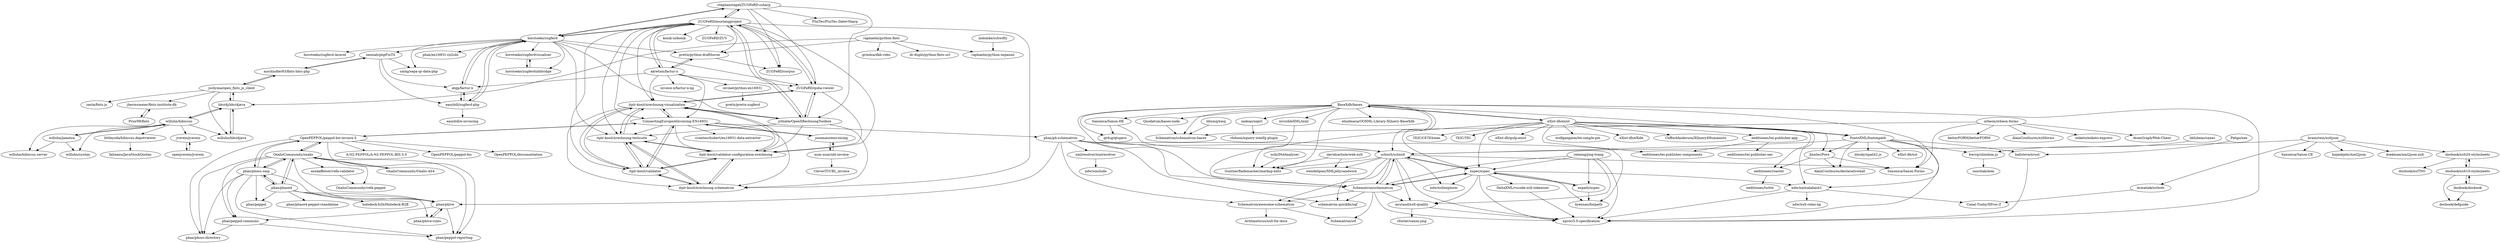 digraph G {
"stephanstapel/ZUGFeRD-csharp" -> "ZUGFeRD/mustangproject"
"stephanstapel/ZUGFeRD-csharp" -> "horstoeko/zugferd"
"stephanstapel/ZUGFeRD-csharp" -> "ZUGFeRD/quba-viewer"
"stephanstapel/ZUGFeRD-csharp" -> "jcthiele/OpenXRechnungToolbox"
"stephanstapel/ZUGFeRD-csharp" -> "FluiTec/FluiTec.DatevSharp"
"stephanstapel/ZUGFeRD-csharp" -> "ZUGFeRD/corpus"
"itplr-kosit/xrechnung-testsuite" -> "itplr-kosit/validator-configuration-xrechnung"
"itplr-kosit/xrechnung-testsuite" -> "itplr-kosit/xrechnung-schematron"
"itplr-kosit/xrechnung-testsuite" -> "itplr-kosit/xrechnung-visualization"
"itplr-kosit/xrechnung-testsuite" -> "itplr-kosit/validator"
"pretix/python-drafthorse" -> "ZUGFeRD/corpus"
"pretix/python-drafthorse" -> "akretion/factur-x"
"akretion/factur-x" -> "pretix/python-drafthorse"
"akretion/factur-x" -> "atgp/factur-x"
"akretion/factur-x" -> "ZUGFeRD/quba-viewer"
"akretion/factur-x" -> "ConnectingEurope/eInvoicing-EN16931"
"akretion/factur-x" -> "itplr-kosit/xrechnung-visualization"
"akretion/factur-x" -> "invinet/python-en16931"
"akretion/factur-x" -> "invoice-x/factur-x-ng"
"akretion/factur-x" -> "ZUGFeRD/mustangproject"
"itplr-kosit/xrechnung-visualization" -> "itplr-kosit/xrechnung-testsuite"
"itplr-kosit/xrechnung-visualization" -> "itplr-kosit/validator-configuration-xrechnung"
"itplr-kosit/xrechnung-visualization" -> "itplr-kosit/xrechnung-schematron"
"itplr-kosit/xrechnung-visualization" -> "itplr-kosit/validator"
"itplr-kosit/xrechnung-visualization" -> "ConnectingEurope/eInvoicing-EN16931"
"itplr-kosit/xrechnung-visualization" -> "jcthiele/OpenXRechnungToolbox"
"itplr-kosit/xrechnung-visualization" -> "ZUGFeRD/quba-viewer"
"OxalisCommunity/Oxalis-AS4" -> "OxalisCommunity/oxalis"
"itplr-kosit/validator" -> "itplr-kosit/validator-configuration-xrechnung"
"itplr-kosit/validator" -> "itplr-kosit/xrechnung-schematron"
"itplr-kosit/validator" -> "itplr-kosit/xrechnung-testsuite"
"itplr-kosit/validator" -> "itplr-kosit/xrechnung-visualization"
"itplr-kosit/validator" -> "ConnectingEurope/eInvoicing-EN16931"
"itplr-kosit/validator-configuration-xrechnung" -> "itplr-kosit/xrechnung-schematron"
"itplr-kosit/validator-configuration-xrechnung" -> "itplr-kosit/validator"
"itplr-kosit/validator-configuration-xrechnung" -> "itplr-kosit/xrechnung-testsuite"
"itplr-kosit/validator-configuration-xrechnung" -> "itplr-kosit/xrechnung-visualization"
"BaseXdb/basex" -> "eXist-db/exist"
"BaseXdb/basex" -> "schxslt/schxslt"
"BaseXdb/basex" -> "Quodatum/basex-node"
"BaseXdb/basex" -> "ndw/xmlcalabash1"
"BaseXdb/basex" -> "xspec/xspec"
"BaseXdb/basex" -> "Schematron/schematron-basex"
"BaseXdb/basex" -> "xproc/3.0-specification"
"BaseXdb/basex" -> "Saxonica/Saxon-HE"
"BaseXdb/basex" -> "zadean/xqerl"
"BaseXdb/basex" -> "invisibleXML/ixml"
"BaseXdb/basex" -> "qt4cg/qtspecs"
"BaseXdb/basex" -> "Schematron/schematron"
"BaseXdb/basex" -> "FontoXML/fontoxpath"
"BaseXdb/basex" -> "eliudmeza/OOXML-Library-XQuery-BaseXdb" ["e"=1]
"BaseXdb/basex" -> "GuntherRademacher/markup-blitz"
"num-num/ubl-invoice" -> "CleverIT/UBL_invoice"
"num-num/ubl-invoice" -> "josemmo/einvoicing"
"docbook/docbook" -> "docbook/xslt10-stylesheets"
"docbook/docbook" -> "docbook/defguide"
"eXist-db/exist" -> "BaseXdb/basex"
"eXist-db/exist" -> "eeditiones/tei-publisher-app"
"eXist-db/exist" -> "ndw/xmlcalabash1"
"eXist-db/exist" -> "TEIC/CETEIcean" ["e"=1]
"eXist-db/exist" -> "TEIC/TEI" ["e"=1]
"eXist-db/exist" -> "Jinntec/Fore"
"eXist-db/exist" -> "xspec/xspec"
"eXist-db/exist" -> "eeditiones/tei-publisher-components"
"eXist-db/exist" -> "eXist-db/gulp-exist"
"eXist-db/exist" -> "eeditiones/roaster"
"eXist-db/exist" -> "wolfgangmm/tei-simple-pm"
"eXist-db/exist" -> "Schematron/schematron"
"eXist-db/exist" -> "eXist-db/eXide"
"eXist-db/exist" -> "FontoXML/fontoxpath"
"eXist-db/exist" -> "CliffordAnderson/XQuery4Humanists"
"ZUGFeRD/mustangproject" -> "ZUGFeRD/quba-viewer"
"ZUGFeRD/mustangproject" -> "itplr-kosit/xrechnung-visualization"
"ZUGFeRD/mustangproject" -> "itplr-kosit/validator"
"ZUGFeRD/mustangproject" -> "pretix/python-drafthorse"
"ZUGFeRD/mustangproject" -> "jcthiele/OpenXRechnungToolbox"
"ZUGFeRD/mustangproject" -> "ConnectingEurope/eInvoicing-EN16931"
"ZUGFeRD/mustangproject" -> "konik-io/konik"
"ZUGFeRD/mustangproject" -> "itplr-kosit/validator-configuration-xrechnung"
"ZUGFeRD/mustangproject" -> "stephanstapel/ZUGFeRD-csharp"
"ZUGFeRD/mustangproject" -> "itplr-kosit/xrechnung-testsuite"
"ZUGFeRD/mustangproject" -> "horstoeko/zugferd"
"ZUGFeRD/mustangproject" -> "ZUGFeRD/ZUV"
"ZUGFeRD/mustangproject" -> "ZUGFeRD/corpus"
"ZUGFeRD/mustangproject" -> "itplr-kosit/xrechnung-schematron"
"ZUGFeRD/mustangproject" -> "akretion/factur-x"
"schxslt/schxslt" -> "xspec/xspec"
"schxslt/schxslt" -> "xproc/3.0-specification"
"schxslt/schxslt" -> "Schematron/schematron"
"schxslt/schxslt" -> "mricaud/xslt-quality"
"schxslt/schxslt" -> "ndw/xsltexplorer"
"schxslt/schxslt" -> "Saxonica/Saxon-Forms"
"schxslt/schxslt" -> "schematron-quickfix/sqf"
"schxslt/schxslt" -> "GuntherRademacher/markup-blitz"
"schxslt/schxslt" -> "Schematron/awesome-schematron"
"schxslt/schxslt" -> "wendellpiez/XMLjellysandwich"
"atgp/factur-x" -> "easybill/zugferd-php"
"atgp/factur-x" -> "horstoeko/zugferd"
"xmlresolver/xmlresolver" -> "ndw/sinclude"
"invinet/python-en16931" -> "pretix/pretix-zugferd"
"Prior99/fints" -> "jhermsmeier/fints-institute-db"
"itplr-kosit/xrechnung-schematron" -> "itplr-kosit/validator-configuration-xrechnung"
"itplr-kosit/xrechnung-schematron" -> "itplr-kosit/xrechnung-testsuite"
"itplr-kosit/xrechnung-schematron" -> "itplr-kosit/validator"
"zadean/xqerl" -> "rhdunn/xquery-intellij-plugin"
"lddubeau/saxes" -> "bwrrp/slimdom.js"
"bwrrp/slimdom.js" -> "oozcitak/dom"
"mricaud/xslt-quality" -> "xproc/3.0-specification"
"mricaud/xslt-quality" -> "cfoster/saxon-jing"
"jcthiele/OpenXRechnungToolbox" -> "itplr-kosit/xrechnung-visualization"
"jcthiele/OpenXRechnungToolbox" -> "ZUGFeRD/quba-viewer"
"jcthiele/OpenXRechnungToolbox" -> "itplr-kosit/validator-configuration-xrechnung"
"jcthiele/OpenXRechnungToolbox" -> "itplr-kosit/xrechnung-testsuite"
"jcthiele/OpenXRechnungToolbox" -> "ZUGFeRD/mustangproject"
"jcthiele/OpenXRechnungToolbox" -> "itplr-kosit/xrechnung-schematron"
"orbeon/orbeon-forms" -> "betterFORM/betterFORM"
"orbeon/orbeon-forms" -> "Schematron/schematron-basex"
"orbeon/orbeon-forms" -> "AlainCouthures/xsltforms"
"orbeon/orbeon-forms" -> "Saxonica/Saxon-Forms"
"orbeon/orbeon-forms" -> "enketo/enketo-express" ["e"=1]
"orbeon/orbeon-forms" -> "AtomGraph/Web-Client" ["e"=1]
"josemmo/einvoicing" -> "num-num/ubl-invoice"
"josemmo/einvoicing" -> "ConnectingEurope/eInvoicing-EN16931"
"phax/ph-schematron" -> "phax/phive"
"phax/ph-schematron" -> "Schematron/schematron"
"phax/ph-schematron" -> "Schematron/awesome-schematron"
"phax/ph-schematron" -> "schxslt/schxslt"
"phax/ph-schematron" -> "schematron-quickfix/sqf"
"phax/ph-schematron" -> "hrennau/foxpath"
"phax/ph-schematron" -> "xmlresolver/xmlresolver"
"littleyoda/hibiscus.depotviewer" -> "faiteanu/JavaStockQuotes"
"willuhn/jameica" -> "willuhn/hibiscus"
"willuhn/jameica" -> "willuhn/hibiscus.server"
"willuhn/jameica" -> "willuhn/syntax"
"willuhn/hibiscus" -> "willuhn/jameica"
"willuhn/hibiscus" -> "willuhn/hibiscus.server"
"willuhn/hibiscus" -> "hbci4j/hbci4java"
"willuhn/hibiscus" -> "willuhn/syntax"
"willuhn/hibiscus" -> "willuhn/hbci4java"
"willuhn/hibiscus" -> "jverein/jverein"
"willuhn/hibiscus" -> "littleyoda/hibiscus.depotviewer"
"ndw/xmlcalabash1" -> "ndw/xslt-relax-ng"
"ndw/xmlcalabash1" -> "xproc/3.0-specification"
"ndw/xmlcalabash1" -> "Conal-Tuohy/XProc-Z"
"willuhn/hbci4java" -> "hbci4j/hbci4java"
"horstoeko/zugferd" -> "easybill/zugferd-php"
"horstoeko/zugferd" -> "atgp/factur-x"
"horstoeko/zugferd" -> "horstoeko/zugferdvisualizer"
"horstoeko/zugferd" -> "horstoeko/zugferd-laravel"
"horstoeko/zugferd" -> "horstoeko/zugferdublbridge"
"horstoeko/zugferd" -> "ZUGFeRD/quba-viewer"
"horstoeko/zugferd" -> "ZUGFeRD/mustangproject"
"horstoeko/zugferd" -> "nemiah/phpFinTS"
"horstoeko/zugferd" -> "jcthiele/OpenXRechnungToolbox"
"horstoeko/zugferd" -> "stephanstapel/ZUGFeRD-csharp"
"horstoeko/zugferd" -> "smhg/sepa-qr-data-php"
"horstoeko/zugferd" -> "pretix/python-drafthorse"
"horstoeko/zugferd" -> "itplr-kosit/xrechnung-testsuite"
"horstoeko/zugferd" -> "phax/en16931-cii2ubl"
"jschyma/open_fints_js_client" -> "zasta/fints.js"
"jschyma/open_fints_js_client" -> "willuhn/hbci4java"
"jschyma/open_fints_js_client" -> "jhermsmeier/fints-institute-db"
"jschyma/open_fints_js_client" -> "hbci4j/hbci4java"
"jschyma/open_fints_js_client" -> "mschindler83/fints-hbci-php"
"Quodatum/basex-node" -> "Schematron/schematron-basex"
"eeditiones/tei-publisher-app" -> "eeditiones/tei-publisher-components"
"eeditiones/tei-publisher-app" -> "eeditiones/tei-publisher-ner"
"phax/phive-rules" -> "phax/phive"
"phax/phive" -> "phax/phive-rules"
"phax/phive" -> "phax/peppol-reporting"
"phax/phive" -> "phax/peppol-commons"
"eeditiones/roaster" -> "eeditiones/tuttle"
"invisibleXML/ixml" -> "GuntherRademacher/markup-blitz"
"DeltaXML/vscode-xslt-tokenizer" -> "xproc/3.0-specification"
"libxmq/xmq" -> "Schematron/schematron-basex"
"phax/phoss-smp" -> "phax/phase4"
"phax/phoss-smp" -> "OxalisCommunity/oxalis"
"phax/phoss-smp" -> "phax/peppol-commons"
"phax/phoss-smp" -> "phax/phive"
"phax/phoss-smp" -> "OpenPEPPOL/peppol-bis-invoice-3"
"phax/phoss-smp" -> "phax/peppol-reporting"
"phax/phoss-smp" -> "phax/peppol"
"phax/phoss-smp" -> "phax/phoss-directory"
"bramstein/xsltjson" -> "bojanbjelic/xml2json"
"bramstein/xsltjson" -> "doekman/xml2json-xslt"
"bramstein/xsltjson" -> "schxslt/schxslt"
"bramstein/xsltjson" -> "Armatiek/xslweb"
"bramstein/xsltjson" -> "docbook/xslt20-stylesheets"
"bramstein/xsltjson" -> "Saxonica/Saxon-CE"
"ZUGFeRD/quba-viewer" -> "itplr-kosit/xrechnung-visualization"
"ZUGFeRD/quba-viewer" -> "ZUGFeRD/mustangproject"
"ZUGFeRD/quba-viewer" -> "itplr-kosit/validator-configuration-xrechnung"
"ZUGFeRD/quba-viewer" -> "jcthiele/OpenXRechnungToolbox"
"ballsteve/xrust" -> "xproc/3.0-specification"
"relaxng/jing-trang" -> "mricaud/xslt-quality"
"relaxng/jing-trang" -> "expath/xspec"
"relaxng/jing-trang" -> "xspec/xspec"
"relaxng/jing-trang" -> "xproc/3.0-specification"
"relaxng/jing-trang" -> "Schematron/schematron"
"OxalisCommunity/oxalis" -> "OxalisCommunity/Oxalis-AS4"
"OxalisCommunity/oxalis" -> "phax/phive"
"OxalisCommunity/oxalis" -> "phax/phoss-smp"
"OxalisCommunity/oxalis" -> "OxalisCommunity/vefa-peppol"
"OxalisCommunity/oxalis" -> "phax/peppol-reporting"
"OxalisCommunity/oxalis" -> "OpenPEPPOL/peppol-bis-invoice-3"
"OxalisCommunity/oxalis" -> "anskaffelser/vefa-validator"
"OxalisCommunity/oxalis" -> "phax/peppol-commons"
"OxalisCommunity/oxalis" -> "phax/phoss-directory"
"OxalisCommunity/oxalis" -> "phax/phase4"
"davidcarlisle/web-xslt" -> "GuntherRademacher/markup-blitz"
"davidcarlisle/web-xslt" -> "wendellpiez/XMLjellysandwich"
"expath/xspec" -> "xspec/xspec"
"expath/xspec" -> "hrennau/foxpath"
"Armatiek/xslweb" -> "Conal-Tuohy/XProc-Z"
"phax/peppol-commons" -> "phax/phoss-directory"
"phax/peppol-commons" -> "phax/peppol-reporting"
"Jinntec/Fore" -> "eeditiones/roaster"
"Jinntec/Fore" -> "Saxonica/Saxon-Forms"
"Jinntec/Fore" -> "AlainCouthures/declarative4all"
"xspec/xspec" -> "expath/xspec"
"xspec/xspec" -> "mricaud/xslt-quality"
"xspec/xspec" -> "schxslt/schxslt"
"xspec/xspec" -> "hrennau/foxpath"
"xspec/xspec" -> "xproc/3.0-specification"
"xspec/xspec" -> "ndw/xsltexplorer"
"xspec/xspec" -> "Schematron/schematron"
"xspec/xspec" -> "ndw/xmlcalabash1"
"xspec/xspec" -> "DeltaXML/vscode-xslt-tokenizer"
"openjverein/jverein" -> "jverein/jverein"
"Schematron/schematron" -> "schematron-quickfix/sqf"
"Schematron/schematron" -> "Schematron/awesome-schematron"
"Schematron/schematron" -> "xproc/3.0-specification"
"Schematron/schematron" -> "schxslt/schxslt"
"Schematron/schematron" -> "mricaud/xslt-quality"
"Schematron/schematron" -> "Schematron/stf"
"Schematron/schematron" -> "xspec/xspec"
"docbook/xslt10-stylesheets" -> "docbook/docbook"
"docbook/xslt10-stylesheets" -> "docbook/xslt20-stylesheets"
"docbook/xslt10-stylesheets" -> "docbook/defguide"
"anskaffelser/vefa-validator" -> "OxalisCommunity/vefa-peppol"
"mdomke/schwifty" -> "raphaelm/python-sepaxml"
"easybill/zugferd-php" -> "atgp/factur-x"
"easybill/zugferd-php" -> "horstoeko/zugferd"
"easybill/zugferd-php" -> "easybill/e-invoicing"
"Saxonica/Saxon-HE" -> "qt4cg/qtspecs"
"Saxonica/Saxon-HE" -> "schxslt/schxslt"
"Schematron/awesome-schematron" -> "Schematron/stf"
"Schematron/awesome-schematron" -> "Arithmeticus/xslt-for-docx"
"ConnectingEurope/eInvoicing-EN16931" -> "itplr-kosit/xrechnung-visualization"
"ConnectingEurope/eInvoicing-EN16931" -> "itplr-kosit/xrechnung-schematron"
"ConnectingEurope/eInvoicing-EN16931" -> "OpenPEPPOL/peppol-bis-invoice-3"
"ConnectingEurope/eInvoicing-EN16931" -> "itplr-kosit/validator"
"ConnectingEurope/eInvoicing-EN16931" -> "josemmo/einvoicing"
"ConnectingEurope/eInvoicing-EN16931" -> "itplr-kosit/validator-configuration-xrechnung"
"ConnectingEurope/eInvoicing-EN16931" -> "itplr-kosit/xrechnung-testsuite"
"ConnectingEurope/eInvoicing-EN16931" -> "svanteschubert/en16931-data-extractor"
"ConnectingEurope/eInvoicing-EN16931" -> "phax/ph-schematron"
"ncbi/DtdAnalyzer" -> "GuntherRademacher/markup-blitz"
"mschindler83/fints-hbci-php" -> "nemiah/phpFinTS"
"mschindler83/fints-hbci-php" -> "jschyma/open_fints_js_client"
"phax/phase4" -> "phax/phoss-smp"
"phax/phase4" -> "phax/phase4-peppol-standalone"
"phax/phase4" -> "holodeck-b2b/Holodeck-B2B"
"phax/phase4" -> "OxalisCommunity/oxalis"
"phax/phase4" -> "phax/peppol"
"phax/phase4" -> "phax/phive-rules"
"phax/phase4" -> "phax/phive"
"Paligo/xee" -> "ballsteve/xrust"
"horstoeko/zugferdvisualizer" -> "horstoeko/zugferdublbridge"
"docbook/xslt20-stylesheets" -> "docbook/xslt10-stylesheets"
"docbook/xslt20-stylesheets" -> "docbook/xslTNG"
"raphaelm/python-fints" -> "raphaelm/python-sepaxml"
"raphaelm/python-fints" -> "dr-duplo/python-fints-url"
"raphaelm/python-fints" -> "hbci4j/hbci4java"
"raphaelm/python-fints" -> "grindsa/dkb-robo"
"raphaelm/python-fints" -> "pretix/python-drafthorse"
"hbci4j/hbci4java" -> "willuhn/hbci4java"
"hbci4j/hbci4java" -> "willuhn/hibiscus"
"hbci4j/hbci4java" -> "jschyma/open_fints_js_client"
"jverein/jverein" -> "openjverein/jverein"
"horstoeko/zugferdublbridge" -> "horstoeko/zugferdvisualizer"
"FontoXML/fontoxpath" -> "Jinntec/Fore"
"FontoXML/fontoxpath" -> "xproc/3.0-specification"
"FontoXML/fontoxpath" -> "AlainCouthures/declarative4all"
"FontoXML/fontoxpath" -> "ilinsky/xpath2.js" ["e"=1]
"FontoXML/fontoxpath" -> "Saxonica/Saxon-Forms"
"FontoXML/fontoxpath" -> "ballsteve/xrust"
"FontoXML/fontoxpath" -> "schxslt/schxslt"
"FontoXML/fontoxpath" -> "bwrrp/slimdom.js"
"FontoXML/fontoxpath" -> "eXist-db/xst"
"nemiah/phpFinTS" -> "mschindler83/fints-hbci-php"
"nemiah/phpFinTS" -> "atgp/factur-x"
"nemiah/phpFinTS" -> "easybill/zugferd-php"
"nemiah/phpFinTS" -> "smhg/sepa-qr-data-php"
"OpenPEPPOL/peppol-bis-invoice-3" -> "OxalisCommunity/oxalis"
"OpenPEPPOL/peppol-bis-invoice-3" -> "phax/phoss-smp"
"OpenPEPPOL/peppol-bis-invoice-3" -> "A-NZ-PEPPOL/A-NZ-PEPPOL-BIS-3.0"
"OpenPEPPOL/peppol-bis-invoice-3" -> "OpenPEPPOL/peppol-bis"
"OpenPEPPOL/peppol-bis-invoice-3" -> "phax/phoss-directory"
"OpenPEPPOL/peppol-bis-invoice-3" -> "phax/peppol-reporting"
"OpenPEPPOL/peppol-bis-invoice-3" -> "ConnectingEurope/eInvoicing-EN16931"
"OpenPEPPOL/peppol-bis-invoice-3" -> "OpenPEPPOL/documentation"
"jhermsmeier/fints-institute-db" -> "Prior99/fints"
"stephanstapel/ZUGFeRD-csharp" ["l"="-51.757,-11.623"]
"ZUGFeRD/mustangproject" ["l"="-51.716,-11.626"]
"horstoeko/zugferd" ["l"="-51.752,-11.594"]
"ZUGFeRD/quba-viewer" ["l"="-51.733,-11.626"]
"jcthiele/OpenXRechnungToolbox" ["l"="-51.737,-11.643"]
"FluiTec/FluiTec.DatevSharp" ["l"="-51.784,-11.639"]
"ZUGFeRD/corpus" ["l"="-51.731,-11.601"]
"itplr-kosit/xrechnung-testsuite" ["l"="-51.721,-11.65"]
"itplr-kosit/validator-configuration-xrechnung" ["l"="-51.723,-11.664"]
"itplr-kosit/xrechnung-schematron" ["l"="-51.704,-11.657"]
"itplr-kosit/xrechnung-visualization" ["l"="-51.707,-11.645"]
"itplr-kosit/validator" ["l"="-51.706,-11.669"]
"pretix/python-drafthorse" ["l"="-51.724,-11.572"]
"akretion/factur-x" ["l"="-51.704,-11.602"]
"atgp/factur-x" ["l"="-51.742,-11.568"]
"ConnectingEurope/eInvoicing-EN16931" ["l"="-51.686,-11.683"]
"invinet/python-en16931" ["l"="-51.684,-11.572"]
"invoice-x/factur-x-ng" ["l"="-51.673,-11.587"]
"OxalisCommunity/Oxalis-AS4" ["l"="-51.601,-11.719"]
"OxalisCommunity/oxalis" ["l"="-51.613,-11.74"]
"BaseXdb/basex" ["l"="-51.664,-11.97"]
"eXist-db/exist" ["l"="-51.704,-11.987"]
"schxslt/schxslt" ["l"="-51.655,-11.926"]
"Quodatum/basex-node" ["l"="-51.645,-11.999"]
"ndw/xmlcalabash1" ["l"="-51.681,-11.952"]
"xspec/xspec" ["l"="-51.683,-11.927"]
"Schematron/schematron-basex" ["l"="-51.639,-12.019"]
"xproc/3.0-specification" ["l"="-51.697,-11.938"]
"Saxonica/Saxon-HE" ["l"="-51.642,-11.949"]
"zadean/xqerl" ["l"="-51.663,-12.023"]
"invisibleXML/ixml" ["l"="-51.625,-11.983"]
"qt4cg/qtspecs" ["l"="-51.639,-11.972"]
"Schematron/schematron" ["l"="-51.673,-11.913"]
"FontoXML/fontoxpath" ["l"="-51.706,-11.965"]
"eliudmeza/OOXML-Library-XQuery-BaseXdb" ["l"="32.153,-22.729"]
"GuntherRademacher/markup-blitz" ["l"="-51.625,-11.959"]
"num-num/ubl-invoice" ["l"="-51.621,-11.654"]
"CleverIT/UBL_invoice" ["l"="-51.595,-11.639"]
"josemmo/einvoicing" ["l"="-51.649,-11.668"]
"docbook/docbook" ["l"="-51.435,-11.965"]
"docbook/xslt10-stylesheets" ["l"="-51.459,-11.955"]
"docbook/defguide" ["l"="-51.435,-11.945"]
"eeditiones/tei-publisher-app" ["l"="-51.728,-12.035"]
"TEIC/CETEIcean" ["l"="-52.106,-11.503"]
"TEIC/TEI" ["l"="-52.125,-11.497"]
"Jinntec/Fore" ["l"="-51.69,-12.003"]
"eeditiones/tei-publisher-components" ["l"="-51.724,-12.015"]
"eXist-db/gulp-exist" ["l"="-51.733,-11.984"]
"eeditiones/roaster" ["l"="-51.696,-12.026"]
"wolfgangmm/tei-simple-pm" ["l"="-51.71,-12.019"]
"eXist-db/eXide" ["l"="-51.741,-11.998"]
"CliffordAnderson/XQuery4Humanists" ["l"="-51.744,-12.016"]
"konik-io/konik" ["l"="-51.674,-11.611"]
"ZUGFeRD/ZUV" ["l"="-51.681,-11.63"]
"mricaud/xslt-quality" ["l"="-51.691,-11.913"]
"ndw/xsltexplorer" ["l"="-51.65,-11.909"]
"Saxonica/Saxon-Forms" ["l"="-51.662,-11.991"]
"schematron-quickfix/sqf" ["l"="-51.65,-11.886"]
"Schematron/awesome-schematron" ["l"="-51.663,-11.877"]
"wendellpiez/XMLjellysandwich" ["l"="-51.616,-11.922"]
"easybill/zugferd-php" ["l"="-51.764,-11.565"]
"xmlresolver/xmlresolver" ["l"="-51.686,-11.822"]
"ndw/sinclude" ["l"="-51.704,-11.811"]
"pretix/pretix-zugferd" ["l"="-51.667,-11.555"]
"Prior99/fints" ["l"="-51.667,-11.433"]
"jhermsmeier/fints-institute-db" ["l"="-51.686,-11.439"]
"rhdunn/xquery-intellij-plugin" ["l"="-51.667,-12.053"]
"lddubeau/saxes" ["l"="-51.795,-11.927"]
"bwrrp/slimdom.js" ["l"="-51.761,-11.942"]
"oozcitak/dom" ["l"="-51.784,-11.947"]
"cfoster/saxon-jing" ["l"="-51.708,-11.886"]
"orbeon/orbeon-forms" ["l"="-51.615,-12.042"]
"betterFORM/betterFORM" ["l"="-51.606,-12.073"]
"AlainCouthures/xsltforms" ["l"="-51.588,-12.058"]
"enketo/enketo-express" ["l"="29.09,-29.159"]
"AtomGraph/Web-Client" ["l"="-1.75,-41.925"]
"phax/ph-schematron" ["l"="-51.663,-11.84"]
"phax/phive" ["l"="-51.628,-11.781"]
"hrennau/foxpath" ["l"="-51.681,-11.879"]
"littleyoda/hibiscus.depotviewer" ["l"="-51.704,-11.363"]
"faiteanu/JavaStockQuotes" ["l"="-51.684,-11.354"]
"willuhn/jameica" ["l"="-51.75,-11.355"]
"willuhn/hibiscus" ["l"="-51.734,-11.377"]
"willuhn/hibiscus.server" ["l"="-51.759,-11.372"]
"willuhn/syntax" ["l"="-51.731,-11.354"]
"hbci4j/hbci4java" ["l"="-51.741,-11.422"]
"willuhn/hbci4java" ["l"="-51.723,-11.409"]
"jverein/jverein" ["l"="-51.718,-11.336"]
"ndw/xslt-relax-ng" ["l"="-51.716,-11.948"]
"Conal-Tuohy/XProc-Z" ["l"="-51.628,-11.937"]
"horstoeko/zugferdvisualizer" ["l"="-51.786,-11.579"]
"horstoeko/zugferd-laravel" ["l"="-51.784,-11.608"]
"horstoeko/zugferdublbridge" ["l"="-51.776,-11.589"]
"nemiah/phpFinTS" ["l"="-51.742,-11.534"]
"smhg/sepa-qr-data-php" ["l"="-51.762,-11.548"]
"phax/en16931-cii2ubl" ["l"="-51.796,-11.595"]
"jschyma/open_fints_js_client" ["l"="-51.721,-11.447"]
"zasta/fints.js" ["l"="-51.703,-11.434"]
"mschindler83/fints-hbci-php" ["l"="-51.727,-11.49"]
"eeditiones/tei-publisher-ner" ["l"="-51.741,-12.059"]
"phax/phive-rules" ["l"="-51.609,-11.79"]
"phax/peppol-reporting" ["l"="-51.639,-11.75"]
"phax/peppol-commons" ["l"="-51.636,-11.763"]
"eeditiones/tuttle" ["l"="-51.698,-12.049"]
"DeltaXML/vscode-xslt-tokenizer" ["l"="-51.717,-11.927"]
"libxmq/xmq" ["l"="-51.642,-12.055"]
"phax/phoss-smp" ["l"="-51.622,-11.754"]
"phax/phase4" ["l"="-51.596,-11.768"]
"OpenPEPPOL/peppol-bis-invoice-3" ["l"="-51.646,-11.723"]
"phax/peppol" ["l"="-51.594,-11.751"]
"phax/phoss-directory" ["l"="-51.633,-11.738"]
"bramstein/xsltjson" ["l"="-51.554,-11.934"]
"bojanbjelic/xml2json" ["l"="-51.535,-11.954"]
"doekman/xml2json-xslt" ["l"="-51.538,-11.908"]
"Armatiek/xslweb" ["l"="-51.584,-11.929"]
"docbook/xslt20-stylesheets" ["l"="-51.492,-11.952"]
"Saxonica/Saxon-CE" ["l"="-51.518,-11.927"]
"ballsteve/xrust" ["l"="-51.751,-11.963"]
"relaxng/jing-trang" ["l"="-51.71,-11.906"]
"expath/xspec" ["l"="-51.689,-11.899"]
"OxalisCommunity/vefa-peppol" ["l"="-51.584,-11.736"]
"anskaffelser/vefa-validator" ["l"="-51.582,-11.72"]
"davidcarlisle/web-xslt" ["l"="-51.601,-11.945"]
"AlainCouthures/declarative4all" ["l"="-51.718,-11.998"]
"openjverein/jverein" ["l"="-51.713,-11.313"]
"Schematron/stf" ["l"="-51.663,-11.892"]
"mdomke/schwifty" ["l"="-51.847,-11.423"]
"raphaelm/python-sepaxml" ["l"="-51.815,-11.445"]
"easybill/e-invoicing" ["l"="-51.788,-11.552"]
"Arithmeticus/xslt-for-docx" ["l"="-51.68,-11.856"]
"svanteschubert/en16931-data-extractor" ["l"="-51.697,-11.705"]
"ncbi/DtdAnalyzer" ["l"="-51.596,-11.976"]
"phax/phase4-peppol-standalone" ["l"="-51.569,-11.762"]
"holodeck-b2b/Holodeck-B2B" ["l"="-51.561,-11.781"]
"Paligo/xee" ["l"="-51.802,-11.983"]
"docbook/xslTNG" ["l"="-51.483,-11.976"]
"raphaelm/python-fints" ["l"="-51.772,-11.479"]
"dr-duplo/python-fints-url" ["l"="-51.781,-11.455"]
"grindsa/dkb-robo" ["l"="-51.812,-11.484"]
"ilinsky/xpath2.js" ["l"="-0.895,-28.336"]
"eXist-db/xst" ["l"="-51.733,-11.959"]
"A-NZ-PEPPOL/A-NZ-PEPPOL-BIS-3.0" ["l"="-51.629,-11.702"]
"OpenPEPPOL/peppol-bis" ["l"="-51.666,-11.716"]
"OpenPEPPOL/documentation" ["l"="-51.67,-11.737"]
}